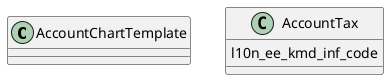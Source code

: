 @startuml classes_l10n_ee
set namespaceSeparator none
class "AccountChartTemplate" as odoo_src.odoo.addons.l10n_ee.models.template_ee.AccountChartTemplate {
}
class "AccountTax" as odoo_src.odoo.addons.l10n_ee.models.account_tax.AccountTax {
  l10n_ee_kmd_inf_code
}
@enduml
